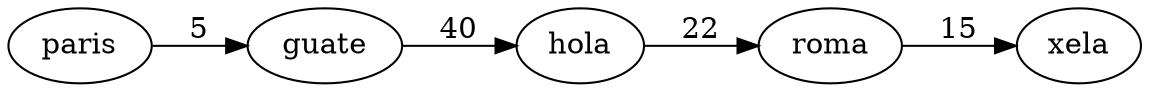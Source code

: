 digraph G {
rankdir=LR;
paris->guate[label="5"];
guate->hola[label="40"];
hola->roma[label="22"];
roma->xela[label="15"];
}